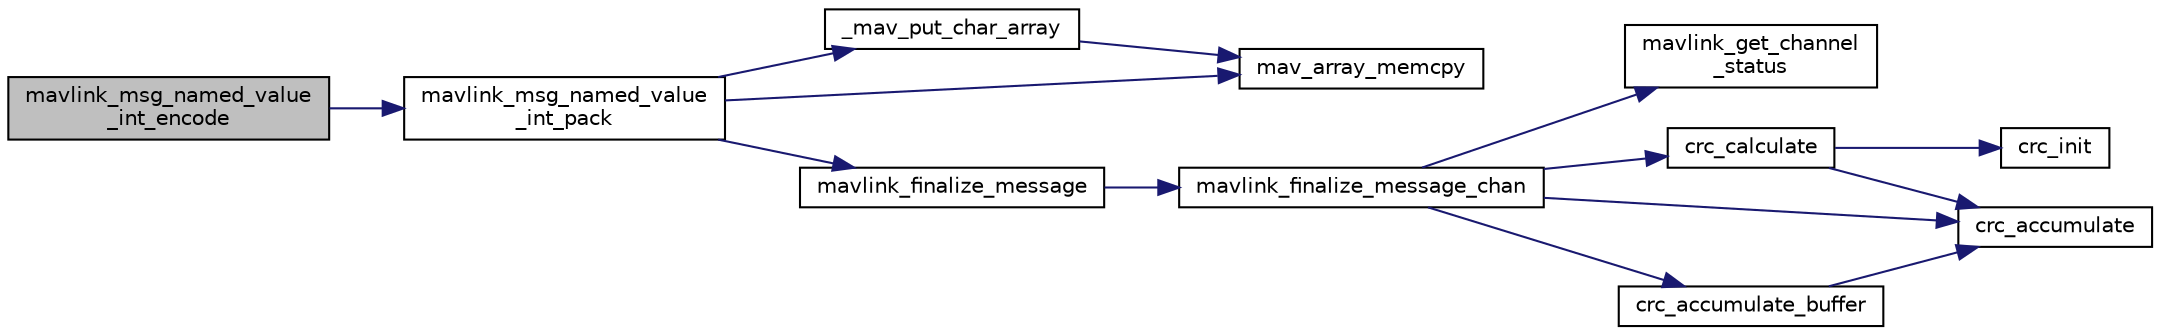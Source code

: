 digraph "mavlink_msg_named_value_int_encode"
{
 // INTERACTIVE_SVG=YES
  edge [fontname="Helvetica",fontsize="10",labelfontname="Helvetica",labelfontsize="10"];
  node [fontname="Helvetica",fontsize="10",shape=record];
  rankdir="LR";
  Node1 [label="mavlink_msg_named_value\l_int_encode",height=0.2,width=0.4,color="black", fillcolor="grey75", style="filled", fontcolor="black"];
  Node1 -> Node2 [color="midnightblue",fontsize="10",style="solid",fontname="Helvetica"];
  Node2 [label="mavlink_msg_named_value\l_int_pack",height=0.2,width=0.4,color="black", fillcolor="white", style="filled",URL="$mavlink__msg__named__value__int_8h.html#add555309aa9952bbf905ed11a72de203",tooltip="Pack a named_value_int message. "];
  Node2 -> Node3 [color="midnightblue",fontsize="10",style="solid",fontname="Helvetica"];
  Node3 [label="_mav_put_char_array",height=0.2,width=0.4,color="black", fillcolor="white", style="filled",URL="$protocol_8h.html#a1e87b7f293e127478ca611644a7810b6"];
  Node3 -> Node4 [color="midnightblue",fontsize="10",style="solid",fontname="Helvetica"];
  Node4 [label="mav_array_memcpy",height=0.2,width=0.4,color="black", fillcolor="white", style="filled",URL="$protocol_8h.html#a4486c3d5854cac1cb6a0fb1cc5ba570c"];
  Node2 -> Node4 [color="midnightblue",fontsize="10",style="solid",fontname="Helvetica"];
  Node2 -> Node5 [color="midnightblue",fontsize="10",style="solid",fontname="Helvetica"];
  Node5 [label="mavlink_finalize_message",height=0.2,width=0.4,color="black", fillcolor="white", style="filled",URL="$mavlink__helpers_8h.html#af3bea083c5ec83f5b6570b2bd4a817d0",tooltip="Finalize a MAVLink message with MAVLINK_COMM_0 as default channel. "];
  Node5 -> Node6 [color="midnightblue",fontsize="10",style="solid",fontname="Helvetica"];
  Node6 [label="mavlink_finalize_message_chan",height=0.2,width=0.4,color="black", fillcolor="white", style="filled",URL="$mavlink__helpers_8h.html#aa66131138fc02101dcc73b4b556ab422",tooltip="Finalize a MAVLink message with channel assignment. "];
  Node6 -> Node7 [color="midnightblue",fontsize="10",style="solid",fontname="Helvetica"];
  Node7 [label="mavlink_get_channel\l_status",height=0.2,width=0.4,color="black", fillcolor="white", style="filled",URL="$mavlink__helpers_8h.html#ac006d308067f48514ca5c0cf0b046c28"];
  Node6 -> Node8 [color="midnightblue",fontsize="10",style="solid",fontname="Helvetica"];
  Node8 [label="crc_calculate",height=0.2,width=0.4,color="black", fillcolor="white", style="filled",URL="$checksum_8h.html#ab4264eb7b9e22aabb5cc3191bce35f4c",tooltip="Calculates the X.25 checksum on a byte buffer. "];
  Node8 -> Node9 [color="midnightblue",fontsize="10",style="solid",fontname="Helvetica"];
  Node9 [label="crc_init",height=0.2,width=0.4,color="black", fillcolor="white", style="filled",URL="$checksum_8h.html#aee738f6e20d31b027afdd966c79befae",tooltip="Initiliaze the buffer for the X.25 CRC. "];
  Node8 -> Node10 [color="midnightblue",fontsize="10",style="solid",fontname="Helvetica"];
  Node10 [label="crc_accumulate",height=0.2,width=0.4,color="black", fillcolor="white", style="filled",URL="$checksum_8h.html#ade2bbc31cd3b5b6d839556f56de61957",tooltip="Accumulate the X.25 CRC by adding one char at a time. "];
  Node6 -> Node11 [color="midnightblue",fontsize="10",style="solid",fontname="Helvetica"];
  Node11 [label="crc_accumulate_buffer",height=0.2,width=0.4,color="black", fillcolor="white", style="filled",URL="$checksum_8h.html#abcbaa800e8fcbcdf9bb48168657fbefd",tooltip="Accumulate the X.25 CRC by adding an array of bytes. "];
  Node11 -> Node10 [color="midnightblue",fontsize="10",style="solid",fontname="Helvetica"];
  Node6 -> Node10 [color="midnightblue",fontsize="10",style="solid",fontname="Helvetica"];
}
